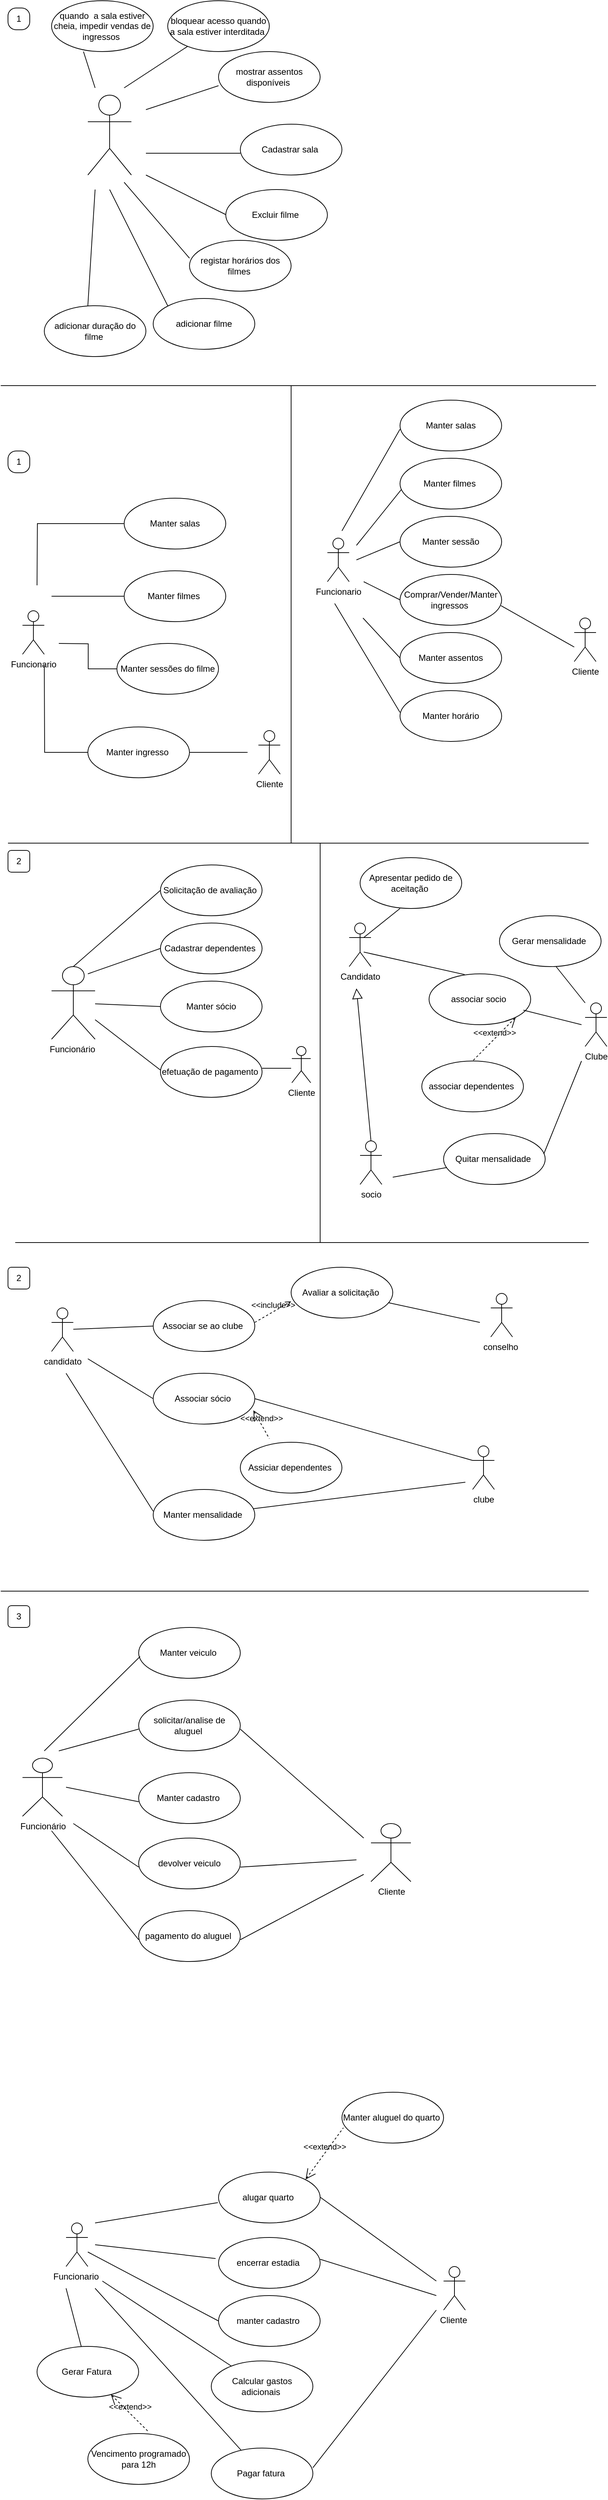 <mxfile version="21.1.8" type="github">
  <diagram name="Página-1" id="PxHQPA1PcW-Lm_VtNbx7">
    <mxGraphModel dx="1434" dy="796" grid="1" gridSize="10" guides="1" tooltips="1" connect="1" arrows="1" fold="1" page="1" pageScale="1" pageWidth="827" pageHeight="1169" math="0" shadow="0">
      <root>
        <mxCell id="0" />
        <mxCell id="1" parent="0" />
        <mxCell id="2Y6S_l1ipbVj27D60dwM-1" value="" style="shape=umlActor;html=1;verticalLabelPosition=bottom;verticalAlign=top;align=center;" parent="1" vertex="1">
          <mxGeometry x="120" y="140" width="60" height="110" as="geometry" />
        </mxCell>
        <mxCell id="2Y6S_l1ipbVj27D60dwM-2" value="Cadastrar sala&amp;nbsp;" style="ellipse;whiteSpace=wrap;html=1;" parent="1" vertex="1">
          <mxGeometry x="330" y="180" width="140" height="70" as="geometry" />
        </mxCell>
        <mxCell id="2Y6S_l1ipbVj27D60dwM-3" value="mostrar assentos disponíveis&amp;nbsp;" style="ellipse;whiteSpace=wrap;html=1;" parent="1" vertex="1">
          <mxGeometry x="300" y="80" width="140" height="70" as="geometry" />
        </mxCell>
        <mxCell id="2Y6S_l1ipbVj27D60dwM-4" value="bloquear acesso quando a sala estiver interditada&amp;nbsp;" style="ellipse;whiteSpace=wrap;html=1;" parent="1" vertex="1">
          <mxGeometry x="230" y="10" width="140" height="70" as="geometry" />
        </mxCell>
        <mxCell id="2Y6S_l1ipbVj27D60dwM-5" value="adicionar filme" style="ellipse;whiteSpace=wrap;html=1;" parent="1" vertex="1">
          <mxGeometry x="210" y="420" width="140" height="70" as="geometry" />
        </mxCell>
        <mxCell id="2Y6S_l1ipbVj27D60dwM-6" value="Excluir filme&amp;nbsp;" style="ellipse;whiteSpace=wrap;html=1;" parent="1" vertex="1">
          <mxGeometry x="310" y="270" width="140" height="70" as="geometry" />
        </mxCell>
        <mxCell id="2Y6S_l1ipbVj27D60dwM-7" value="quando&amp;nbsp; a sala estiver cheia, impedir vendas de ingressos&amp;nbsp;" style="ellipse;whiteSpace=wrap;html=1;" parent="1" vertex="1">
          <mxGeometry x="70" y="10" width="140" height="70" as="geometry" />
        </mxCell>
        <mxCell id="2Y6S_l1ipbVj27D60dwM-8" value="registar horários dos filmes&amp;nbsp;" style="ellipse;whiteSpace=wrap;html=1;" parent="1" vertex="1">
          <mxGeometry x="260" y="340" width="140" height="70" as="geometry" />
        </mxCell>
        <mxCell id="2Y6S_l1ipbVj27D60dwM-9" value="adicionar duração do filme&amp;nbsp;" style="ellipse;whiteSpace=wrap;html=1;" parent="1" vertex="1">
          <mxGeometry x="60" y="430" width="140" height="70" as="geometry" />
        </mxCell>
        <mxCell id="2Y6S_l1ipbVj27D60dwM-11" value="Funcionario&lt;br&gt;" style="shape=umlActor;html=1;verticalLabelPosition=bottom;verticalAlign=top;align=center;" parent="1" vertex="1">
          <mxGeometry x="30" y="850" width="30" height="60" as="geometry" />
        </mxCell>
        <mxCell id="2Y6S_l1ipbVj27D60dwM-12" value="Cliente" style="shape=umlActor;html=1;verticalLabelPosition=bottom;verticalAlign=top;align=center;" parent="1" vertex="1">
          <mxGeometry x="355" y="1015" width="30" height="60" as="geometry" />
        </mxCell>
        <mxCell id="2Y6S_l1ipbVj27D60dwM-20" style="edgeStyle=orthogonalEdgeStyle;rounded=0;orthogonalLoop=1;jettySize=auto;html=1;endArrow=none;endFill=0;" parent="1" source="2Y6S_l1ipbVj27D60dwM-13" edge="1">
          <mxGeometry relative="1" as="geometry">
            <mxPoint x="50" y="815" as="targetPoint" />
          </mxGeometry>
        </mxCell>
        <mxCell id="2Y6S_l1ipbVj27D60dwM-13" value="Manter salas" style="ellipse;whiteSpace=wrap;html=1;" parent="1" vertex="1">
          <mxGeometry x="170" y="695" width="140" height="70" as="geometry" />
        </mxCell>
        <mxCell id="2Y6S_l1ipbVj27D60dwM-21" style="edgeStyle=orthogonalEdgeStyle;rounded=0;orthogonalLoop=1;jettySize=auto;html=1;endArrow=none;endFill=0;" parent="1" source="2Y6S_l1ipbVj27D60dwM-14" edge="1">
          <mxGeometry relative="1" as="geometry">
            <mxPoint x="70" y="830" as="targetPoint" />
          </mxGeometry>
        </mxCell>
        <mxCell id="2Y6S_l1ipbVj27D60dwM-14" value="Manter filmes&amp;nbsp;" style="ellipse;whiteSpace=wrap;html=1;" parent="1" vertex="1">
          <mxGeometry x="170" y="795" width="140" height="70" as="geometry" />
        </mxCell>
        <mxCell id="2Y6S_l1ipbVj27D60dwM-22" style="edgeStyle=orthogonalEdgeStyle;rounded=0;orthogonalLoop=1;jettySize=auto;html=1;endArrow=none;endFill=0;" parent="1" source="2Y6S_l1ipbVj27D60dwM-15" edge="1">
          <mxGeometry relative="1" as="geometry">
            <mxPoint x="80" y="895" as="targetPoint" />
          </mxGeometry>
        </mxCell>
        <mxCell id="2Y6S_l1ipbVj27D60dwM-15" value="Manter sessões do filme" style="ellipse;whiteSpace=wrap;html=1;" parent="1" vertex="1">
          <mxGeometry x="160" y="895" width="140" height="70" as="geometry" />
        </mxCell>
        <mxCell id="2Y6S_l1ipbVj27D60dwM-19" style="edgeStyle=orthogonalEdgeStyle;rounded=0;orthogonalLoop=1;jettySize=auto;html=1;endArrow=none;endFill=0;" parent="1" source="2Y6S_l1ipbVj27D60dwM-16" edge="1">
          <mxGeometry relative="1" as="geometry">
            <mxPoint x="340" y="1045" as="targetPoint" />
          </mxGeometry>
        </mxCell>
        <mxCell id="2Y6S_l1ipbVj27D60dwM-23" style="edgeStyle=orthogonalEdgeStyle;rounded=0;orthogonalLoop=1;jettySize=auto;html=1;endArrow=none;endFill=0;" parent="1" source="2Y6S_l1ipbVj27D60dwM-16" edge="1">
          <mxGeometry relative="1" as="geometry">
            <mxPoint x="60" y="925" as="targetPoint" />
          </mxGeometry>
        </mxCell>
        <mxCell id="2Y6S_l1ipbVj27D60dwM-16" value="Manter ingresso&amp;nbsp;" style="ellipse;whiteSpace=wrap;html=1;" parent="1" vertex="1">
          <mxGeometry x="120" y="1010" width="140" height="70" as="geometry" />
        </mxCell>
        <mxCell id="2Y6S_l1ipbVj27D60dwM-25" value="Manter sessão" style="ellipse;whiteSpace=wrap;html=1;" parent="1" vertex="1">
          <mxGeometry x="550" y="720" width="140" height="70" as="geometry" />
        </mxCell>
        <mxCell id="2Y6S_l1ipbVj27D60dwM-26" value="Manter salas" style="ellipse;whiteSpace=wrap;html=1;" parent="1" vertex="1">
          <mxGeometry x="550" y="560" width="140" height="70" as="geometry" />
        </mxCell>
        <mxCell id="2Y6S_l1ipbVj27D60dwM-27" value="Manter filmes&amp;nbsp;" style="ellipse;whiteSpace=wrap;html=1;" parent="1" vertex="1">
          <mxGeometry x="550" y="640" width="140" height="70" as="geometry" />
        </mxCell>
        <mxCell id="2Y6S_l1ipbVj27D60dwM-28" value="Manter horário" style="ellipse;whiteSpace=wrap;html=1;" parent="1" vertex="1">
          <mxGeometry x="550" y="960" width="140" height="70" as="geometry" />
        </mxCell>
        <mxCell id="2Y6S_l1ipbVj27D60dwM-29" value="Manter assentos" style="ellipse;whiteSpace=wrap;html=1;" parent="1" vertex="1">
          <mxGeometry x="550" y="880" width="140" height="70" as="geometry" />
        </mxCell>
        <mxCell id="2Y6S_l1ipbVj27D60dwM-30" value="Comprar/Vender/Manter ingressos&amp;nbsp;" style="ellipse;whiteSpace=wrap;html=1;" parent="1" vertex="1">
          <mxGeometry x="550" y="800" width="140" height="70" as="geometry" />
        </mxCell>
        <mxCell id="2Y6S_l1ipbVj27D60dwM-31" value="Funcionario&lt;br&gt;" style="shape=umlActor;html=1;verticalLabelPosition=bottom;verticalAlign=top;align=center;" parent="1" vertex="1">
          <mxGeometry x="450" y="750" width="30" height="60" as="geometry" />
        </mxCell>
        <mxCell id="2Y6S_l1ipbVj27D60dwM-32" value="Cliente" style="shape=umlActor;html=1;verticalLabelPosition=bottom;verticalAlign=top;align=center;" parent="1" vertex="1">
          <mxGeometry x="790" y="860" width="30" height="60" as="geometry" />
        </mxCell>
        <mxCell id="2Y6S_l1ipbVj27D60dwM-33" value="" style="edgeStyle=none;html=1;endArrow=none;verticalAlign=bottom;rounded=0;" parent="1" edge="1">
          <mxGeometry width="160" relative="1" as="geometry">
            <mxPoint x="470" y="740" as="sourcePoint" />
            <mxPoint x="550" y="600" as="targetPoint" />
          </mxGeometry>
        </mxCell>
        <mxCell id="2Y6S_l1ipbVj27D60dwM-34" value="" style="edgeStyle=none;html=1;endArrow=none;verticalAlign=bottom;rounded=0;entryX=0;entryY=0.5;entryDx=0;entryDy=0;" parent="1" target="2Y6S_l1ipbVj27D60dwM-25" edge="1">
          <mxGeometry width="160" relative="1" as="geometry">
            <mxPoint x="490" y="780" as="sourcePoint" />
            <mxPoint x="534" y="780" as="targetPoint" />
          </mxGeometry>
        </mxCell>
        <mxCell id="2Y6S_l1ipbVj27D60dwM-35" value="" style="edgeStyle=none;html=1;endArrow=none;verticalAlign=bottom;rounded=0;entryX=0;entryY=0.5;entryDx=0;entryDy=0;" parent="1" target="2Y6S_l1ipbVj27D60dwM-29" edge="1">
          <mxGeometry width="160" relative="1" as="geometry">
            <mxPoint x="499" y="860" as="sourcePoint" />
            <mxPoint x="560" y="910" as="targetPoint" />
            <Array as="points" />
          </mxGeometry>
        </mxCell>
        <mxCell id="2Y6S_l1ipbVj27D60dwM-36" value="" style="edgeStyle=none;html=1;endArrow=none;verticalAlign=bottom;rounded=0;entryX=0.014;entryY=0.614;entryDx=0;entryDy=0;entryPerimeter=0;" parent="1" target="2Y6S_l1ipbVj27D60dwM-27" edge="1">
          <mxGeometry width="160" relative="1" as="geometry">
            <mxPoint x="490" y="760" as="sourcePoint" />
            <mxPoint x="580" y="630" as="targetPoint" />
          </mxGeometry>
        </mxCell>
        <mxCell id="2Y6S_l1ipbVj27D60dwM-37" value="" style="edgeStyle=none;html=1;endArrow=none;verticalAlign=bottom;rounded=0;entryX=0;entryY=0.5;entryDx=0;entryDy=0;" parent="1" target="2Y6S_l1ipbVj27D60dwM-30" edge="1">
          <mxGeometry width="160" relative="1" as="geometry">
            <mxPoint x="500" y="810" as="sourcePoint" />
            <mxPoint x="590" y="640" as="targetPoint" />
            <Array as="points" />
          </mxGeometry>
        </mxCell>
        <mxCell id="2Y6S_l1ipbVj27D60dwM-38" value="" style="edgeStyle=none;html=1;endArrow=none;verticalAlign=bottom;rounded=0;" parent="1" edge="1">
          <mxGeometry width="160" relative="1" as="geometry">
            <mxPoint x="460" y="840" as="sourcePoint" />
            <mxPoint x="550" y="990" as="targetPoint" />
          </mxGeometry>
        </mxCell>
        <mxCell id="2Y6S_l1ipbVj27D60dwM-39" value="" style="edgeStyle=none;html=1;endArrow=none;verticalAlign=bottom;rounded=0;exitX=0.993;exitY=0.614;exitDx=0;exitDy=0;exitPerimeter=0;" parent="1" source="2Y6S_l1ipbVj27D60dwM-30" edge="1">
          <mxGeometry width="160" relative="1" as="geometry">
            <mxPoint x="710" y="1040" as="sourcePoint" />
            <mxPoint x="790" y="900" as="targetPoint" />
          </mxGeometry>
        </mxCell>
        <mxCell id="2Y6S_l1ipbVj27D60dwM-41" value="" style="edgeStyle=none;html=1;endArrow=none;verticalAlign=bottom;rounded=0;exitX=0.314;exitY=1;exitDx=0;exitDy=0;exitPerimeter=0;" parent="1" source="2Y6S_l1ipbVj27D60dwM-7" edge="1">
          <mxGeometry width="160" relative="1" as="geometry">
            <mxPoint x="-40" y="140" as="sourcePoint" />
            <mxPoint x="130" y="130" as="targetPoint" />
          </mxGeometry>
        </mxCell>
        <mxCell id="2Y6S_l1ipbVj27D60dwM-43" value="" style="edgeStyle=none;html=1;endArrow=none;verticalAlign=bottom;rounded=0;" parent="1" target="2Y6S_l1ipbVj27D60dwM-4" edge="1">
          <mxGeometry width="160" relative="1" as="geometry">
            <mxPoint x="170" y="130" as="sourcePoint" />
            <mxPoint x="310" y="80" as="targetPoint" />
          </mxGeometry>
        </mxCell>
        <mxCell id="2Y6S_l1ipbVj27D60dwM-44" value="" style="edgeStyle=none;html=1;endArrow=none;verticalAlign=bottom;rounded=0;entryX=0;entryY=0.671;entryDx=0;entryDy=0;entryPerimeter=0;" parent="1" target="2Y6S_l1ipbVj27D60dwM-3" edge="1">
          <mxGeometry width="160" relative="1" as="geometry">
            <mxPoint x="200" y="160" as="sourcePoint" />
            <mxPoint x="300" y="120" as="targetPoint" />
          </mxGeometry>
        </mxCell>
        <mxCell id="2Y6S_l1ipbVj27D60dwM-45" value="" style="edgeStyle=none;html=1;endArrow=none;verticalAlign=bottom;rounded=0;entryX=0;entryY=0.671;entryDx=0;entryDy=0;entryPerimeter=0;" parent="1" edge="1">
          <mxGeometry width="160" relative="1" as="geometry">
            <mxPoint x="200" y="220" as="sourcePoint" />
            <mxPoint x="330" y="220" as="targetPoint" />
          </mxGeometry>
        </mxCell>
        <mxCell id="2Y6S_l1ipbVj27D60dwM-46" value="" style="edgeStyle=none;html=1;endArrow=none;verticalAlign=bottom;rounded=0;entryX=0;entryY=0.671;entryDx=0;entryDy=0;entryPerimeter=0;" parent="1" edge="1">
          <mxGeometry width="160" relative="1" as="geometry">
            <mxPoint x="200" y="250" as="sourcePoint" />
            <mxPoint x="310" y="304.5" as="targetPoint" />
          </mxGeometry>
        </mxCell>
        <mxCell id="2Y6S_l1ipbVj27D60dwM-47" value="" style="edgeStyle=none;html=1;endArrow=none;verticalAlign=bottom;rounded=0;entryX=0;entryY=0.671;entryDx=0;entryDy=0;entryPerimeter=0;" parent="1" edge="1">
          <mxGeometry width="160" relative="1" as="geometry">
            <mxPoint x="170" y="260" as="sourcePoint" />
            <mxPoint x="260" y="364.5" as="targetPoint" />
          </mxGeometry>
        </mxCell>
        <mxCell id="2Y6S_l1ipbVj27D60dwM-48" value="" style="edgeStyle=none;html=1;endArrow=none;verticalAlign=bottom;rounded=0;entryX=0;entryY=0.671;entryDx=0;entryDy=0;entryPerimeter=0;" parent="1" edge="1">
          <mxGeometry width="160" relative="1" as="geometry">
            <mxPoint x="150" y="270" as="sourcePoint" />
            <mxPoint x="230" y="430" as="targetPoint" />
          </mxGeometry>
        </mxCell>
        <mxCell id="2Y6S_l1ipbVj27D60dwM-49" value="" style="edgeStyle=none;html=1;endArrow=none;verticalAlign=bottom;rounded=0;entryX=0;entryY=0.671;entryDx=0;entryDy=0;entryPerimeter=0;" parent="1" edge="1">
          <mxGeometry width="160" relative="1" as="geometry">
            <mxPoint x="130" y="270" as="sourcePoint" />
            <mxPoint x="120" y="430" as="targetPoint" />
          </mxGeometry>
        </mxCell>
        <mxCell id="ppIVRf_82uOVk4r5gdEc-1" value="Funcionário&amp;nbsp;" style="shape=umlActor;html=1;verticalLabelPosition=bottom;verticalAlign=top;align=center;" parent="1" vertex="1">
          <mxGeometry x="70" y="1340" width="60" height="100" as="geometry" />
        </mxCell>
        <mxCell id="ppIVRf_82uOVk4r5gdEc-2" value="Solicitação de avaliação&amp;nbsp;" style="ellipse;whiteSpace=wrap;html=1;" parent="1" vertex="1">
          <mxGeometry x="220" y="1200" width="140" height="70" as="geometry" />
        </mxCell>
        <mxCell id="ppIVRf_82uOVk4r5gdEc-3" value="Cadastrar dependentes&amp;nbsp;" style="ellipse;whiteSpace=wrap;html=1;" parent="1" vertex="1">
          <mxGeometry x="220" y="1280" width="140" height="70" as="geometry" />
        </mxCell>
        <mxCell id="ppIVRf_82uOVk4r5gdEc-4" value="efetuação de pagamento&amp;nbsp;" style="ellipse;whiteSpace=wrap;html=1;" parent="1" vertex="1">
          <mxGeometry x="220" y="1450" width="140" height="70" as="geometry" />
        </mxCell>
        <mxCell id="ppIVRf_82uOVk4r5gdEc-5" value="Manter sócio" style="ellipse;whiteSpace=wrap;html=1;" parent="1" vertex="1">
          <mxGeometry x="220" y="1360" width="140" height="70" as="geometry" />
        </mxCell>
        <mxCell id="ppIVRf_82uOVk4r5gdEc-6" value="" style="edgeStyle=none;html=1;endArrow=none;verticalAlign=bottom;rounded=0;entryX=0.5;entryY=0;entryDx=0;entryDy=0;exitX=0;exitY=0.5;exitDx=0;exitDy=0;entryPerimeter=0;" parent="1" source="ppIVRf_82uOVk4r5gdEc-2" target="ppIVRf_82uOVk4r5gdEc-1" edge="1">
          <mxGeometry width="160" relative="1" as="geometry">
            <mxPoint x="140" y="1280" as="sourcePoint" />
            <mxPoint x="191" y="1335" as="targetPoint" />
            <Array as="points" />
          </mxGeometry>
        </mxCell>
        <mxCell id="ppIVRf_82uOVk4r5gdEc-7" value="" style="edgeStyle=none;html=1;endArrow=none;verticalAlign=bottom;rounded=0;exitX=0;exitY=0.5;exitDx=0;exitDy=0;" parent="1" source="ppIVRf_82uOVk4r5gdEc-3" edge="1">
          <mxGeometry width="160" relative="1" as="geometry">
            <mxPoint x="230" y="1245" as="sourcePoint" />
            <mxPoint x="120" y="1350" as="targetPoint" />
            <Array as="points" />
          </mxGeometry>
        </mxCell>
        <mxCell id="ppIVRf_82uOVk4r5gdEc-8" value="" style="edgeStyle=none;html=1;endArrow=none;verticalAlign=bottom;rounded=0;exitX=0;exitY=0.5;exitDx=0;exitDy=0;" parent="1" target="ppIVRf_82uOVk4r5gdEc-1" edge="1">
          <mxGeometry width="160" relative="1" as="geometry">
            <mxPoint x="220" y="1395" as="sourcePoint" />
            <mxPoint x="110" y="1430" as="targetPoint" />
            <Array as="points" />
          </mxGeometry>
        </mxCell>
        <mxCell id="ppIVRf_82uOVk4r5gdEc-9" value="" style="edgeStyle=none;html=1;endArrow=none;verticalAlign=bottom;rounded=0;exitX=0;exitY=0.5;exitDx=0;exitDy=0;" parent="1" target="ppIVRf_82uOVk4r5gdEc-1" edge="1">
          <mxGeometry width="160" relative="1" as="geometry">
            <mxPoint x="220" y="1482.5" as="sourcePoint" />
            <mxPoint x="110" y="1487.5" as="targetPoint" />
            <Array as="points" />
          </mxGeometry>
        </mxCell>
        <mxCell id="ppIVRf_82uOVk4r5gdEc-10" value="Cliente" style="shape=umlActor;html=1;verticalLabelPosition=bottom;verticalAlign=top;align=center;" parent="1" vertex="1">
          <mxGeometry x="401" y="1450" width="26" height="50" as="geometry" />
        </mxCell>
        <mxCell id="ppIVRf_82uOVk4r5gdEc-13" value="" style="edgeStyle=none;html=1;endArrow=none;verticalAlign=bottom;rounded=0;" parent="1" edge="1">
          <mxGeometry width="160" relative="1" as="geometry">
            <mxPoint x="400" y="1480" as="sourcePoint" />
            <mxPoint x="360" y="1480" as="targetPoint" />
            <Array as="points" />
          </mxGeometry>
        </mxCell>
        <mxCell id="ppIVRf_82uOVk4r5gdEc-16" value="2" style="rounded=1;whiteSpace=wrap;html=1;" parent="1" vertex="1">
          <mxGeometry x="10" y="1180" width="30" height="30" as="geometry" />
        </mxCell>
        <mxCell id="ppIVRf_82uOVk4r5gdEc-17" value="1" style="rounded=1;whiteSpace=wrap;html=1;arcSize=37;" parent="1" vertex="1">
          <mxGeometry x="10" y="630" width="30" height="30" as="geometry" />
        </mxCell>
        <mxCell id="ppIVRf_82uOVk4r5gdEc-33" value="Apresentar pedido de aceitação&amp;nbsp;" style="ellipse;whiteSpace=wrap;html=1;" parent="1" vertex="1">
          <mxGeometry x="495" y="1190" width="140" height="70" as="geometry" />
        </mxCell>
        <mxCell id="ppIVRf_82uOVk4r5gdEc-34" value="Quitar mensalidade&amp;nbsp;" style="ellipse;whiteSpace=wrap;html=1;" parent="1" vertex="1">
          <mxGeometry x="610" y="1570" width="140" height="70" as="geometry" />
        </mxCell>
        <mxCell id="ppIVRf_82uOVk4r5gdEc-35" value="associar socio&amp;nbsp;" style="ellipse;whiteSpace=wrap;html=1;" parent="1" vertex="1">
          <mxGeometry x="590" y="1350" width="140" height="70" as="geometry" />
        </mxCell>
        <mxCell id="ppIVRf_82uOVk4r5gdEc-36" value="Gerar mensalidade&amp;nbsp;" style="ellipse;whiteSpace=wrap;html=1;" parent="1" vertex="1">
          <mxGeometry x="687" y="1270" width="140" height="70" as="geometry" />
        </mxCell>
        <mxCell id="ppIVRf_82uOVk4r5gdEc-37" value="associar dependentes&amp;nbsp;" style="ellipse;whiteSpace=wrap;html=1;" parent="1" vertex="1">
          <mxGeometry x="580" y="1470" width="140" height="70" as="geometry" />
        </mxCell>
        <mxCell id="ppIVRf_82uOVk4r5gdEc-38" value="&amp;lt;&amp;lt;extend&amp;gt;&amp;gt;" style="edgeStyle=none;html=1;startArrow=open;endArrow=none;startSize=12;verticalAlign=bottom;dashed=1;labelBackgroundColor=none;rounded=0;entryX=0.5;entryY=0;entryDx=0;entryDy=0;exitX=1;exitY=1;exitDx=0;exitDy=0;" parent="1" source="ppIVRf_82uOVk4r5gdEc-35" target="ppIVRf_82uOVk4r5gdEc-37" edge="1">
          <mxGeometry width="160" relative="1" as="geometry">
            <mxPoint x="660" y="1420" as="sourcePoint" />
            <mxPoint x="820" y="1420" as="targetPoint" />
          </mxGeometry>
        </mxCell>
        <mxCell id="ppIVRf_82uOVk4r5gdEc-39" value="Clube" style="shape=umlActor;html=1;verticalLabelPosition=bottom;verticalAlign=top;align=center;" parent="1" vertex="1">
          <mxGeometry x="805" y="1390" width="30" height="60" as="geometry" />
        </mxCell>
        <mxCell id="ppIVRf_82uOVk4r5gdEc-42" value="" style="edgeStyle=none;html=1;endArrow=none;verticalAlign=bottom;rounded=0;" parent="1" edge="1">
          <mxGeometry width="160" relative="1" as="geometry">
            <mxPoint x="765" y="1340" as="sourcePoint" />
            <mxPoint x="805" y="1390" as="targetPoint" />
          </mxGeometry>
        </mxCell>
        <mxCell id="ppIVRf_82uOVk4r5gdEc-43" value="" style="edgeStyle=none;html=1;endArrow=none;verticalAlign=bottom;rounded=0;" parent="1" edge="1">
          <mxGeometry width="160" relative="1" as="geometry">
            <mxPoint x="800" y="1420" as="sourcePoint" />
            <mxPoint x="720" y="1400" as="targetPoint" />
          </mxGeometry>
        </mxCell>
        <mxCell id="ppIVRf_82uOVk4r5gdEc-44" value="" style="edgeStyle=none;html=1;endArrow=none;verticalAlign=bottom;rounded=0;exitX=0.986;exitY=0.4;exitDx=0;exitDy=0;exitPerimeter=0;" parent="1" source="ppIVRf_82uOVk4r5gdEc-34" edge="1">
          <mxGeometry width="160" relative="1" as="geometry">
            <mxPoint x="710" y="1570" as="sourcePoint" />
            <mxPoint x="800" y="1470" as="targetPoint" />
            <Array as="points" />
          </mxGeometry>
        </mxCell>
        <mxCell id="ppIVRf_82uOVk4r5gdEc-45" value="Candidato" style="shape=umlActor;html=1;verticalLabelPosition=bottom;verticalAlign=top;align=center;" parent="1" vertex="1">
          <mxGeometry x="480" y="1280" width="30" height="60" as="geometry" />
        </mxCell>
        <mxCell id="ppIVRf_82uOVk4r5gdEc-46" value="" style="edgeStyle=none;html=1;endArrow=none;verticalAlign=bottom;rounded=0;" parent="1" edge="1">
          <mxGeometry width="160" relative="1" as="geometry">
            <mxPoint x="550" y="1260" as="sourcePoint" />
            <mxPoint x="500" y="1300" as="targetPoint" />
          </mxGeometry>
        </mxCell>
        <mxCell id="ppIVRf_82uOVk4r5gdEc-47" value="" style="edgeStyle=none;html=1;endArrow=none;verticalAlign=bottom;rounded=0;entryX=0.35;entryY=0.014;entryDx=0;entryDy=0;entryPerimeter=0;" parent="1" target="ppIVRf_82uOVk4r5gdEc-35" edge="1">
          <mxGeometry width="160" relative="1" as="geometry">
            <mxPoint x="500" y="1320" as="sourcePoint" />
            <mxPoint x="660" y="1320" as="targetPoint" />
          </mxGeometry>
        </mxCell>
        <mxCell id="ppIVRf_82uOVk4r5gdEc-48" value="socio" style="shape=umlActor;html=1;verticalLabelPosition=bottom;verticalAlign=top;align=center;" parent="1" vertex="1">
          <mxGeometry x="495" y="1580" width="30" height="60" as="geometry" />
        </mxCell>
        <mxCell id="ppIVRf_82uOVk4r5gdEc-49" value="" style="edgeStyle=none;html=1;endArrow=block;endFill=0;endSize=12;verticalAlign=bottom;rounded=0;" parent="1" edge="1">
          <mxGeometry width="160" relative="1" as="geometry">
            <mxPoint x="510" y="1580" as="sourcePoint" />
            <mxPoint x="490" y="1370" as="targetPoint" />
          </mxGeometry>
        </mxCell>
        <mxCell id="ppIVRf_82uOVk4r5gdEc-50" value="" style="edgeStyle=none;html=1;endArrow=none;verticalAlign=bottom;rounded=0;" parent="1" target="ppIVRf_82uOVk4r5gdEc-34" edge="1">
          <mxGeometry width="160" relative="1" as="geometry">
            <mxPoint x="540" y="1630" as="sourcePoint" />
            <mxPoint x="700" y="1630" as="targetPoint" />
          </mxGeometry>
        </mxCell>
        <mxCell id="ppIVRf_82uOVk4r5gdEc-78" value="candidato" style="shape=umlActor;html=1;verticalLabelPosition=bottom;verticalAlign=top;align=center;" parent="1" vertex="1">
          <mxGeometry x="70" y="1810" width="30" height="60" as="geometry" />
        </mxCell>
        <mxCell id="ppIVRf_82uOVk4r5gdEc-79" value="Associar se ao clube&amp;nbsp;" style="ellipse;whiteSpace=wrap;html=1;" parent="1" vertex="1">
          <mxGeometry x="210" y="1800" width="140" height="70" as="geometry" />
        </mxCell>
        <mxCell id="ppIVRf_82uOVk4r5gdEc-80" value="Associar sócio&amp;nbsp;" style="ellipse;whiteSpace=wrap;html=1;" parent="1" vertex="1">
          <mxGeometry x="210" y="1900" width="140" height="70" as="geometry" />
        </mxCell>
        <mxCell id="ppIVRf_82uOVk4r5gdEc-81" value="Assiciar dependentes&amp;nbsp;" style="ellipse;whiteSpace=wrap;html=1;" parent="1" vertex="1">
          <mxGeometry x="330" y="1995" width="140" height="70" as="geometry" />
        </mxCell>
        <mxCell id="ppIVRf_82uOVk4r5gdEc-82" value="Manter mensalidade&amp;nbsp;" style="ellipse;whiteSpace=wrap;html=1;" parent="1" vertex="1">
          <mxGeometry x="210" y="2060" width="140" height="70" as="geometry" />
        </mxCell>
        <mxCell id="ppIVRf_82uOVk4r5gdEc-83" value="Avaliar a solicitação&amp;nbsp;" style="ellipse;whiteSpace=wrap;html=1;" parent="1" vertex="1">
          <mxGeometry x="400" y="1754" width="140" height="70" as="geometry" />
        </mxCell>
        <mxCell id="ppIVRf_82uOVk4r5gdEc-84" value="conselho&amp;nbsp;" style="shape=umlActor;html=1;verticalLabelPosition=bottom;verticalAlign=top;align=center;" parent="1" vertex="1">
          <mxGeometry x="675" y="1790" width="30" height="60" as="geometry" />
        </mxCell>
        <mxCell id="ppIVRf_82uOVk4r5gdEc-85" value="clube" style="shape=umlActor;html=1;verticalLabelPosition=bottom;verticalAlign=top;align=center;" parent="1" vertex="1">
          <mxGeometry x="650" y="2000" width="30" height="60" as="geometry" />
        </mxCell>
        <mxCell id="ppIVRf_82uOVk4r5gdEc-86" value="" style="edgeStyle=none;html=1;endArrow=none;verticalAlign=bottom;rounded=0;entryX=0;entryY=0.5;entryDx=0;entryDy=0;" parent="1" source="ppIVRf_82uOVk4r5gdEc-78" target="ppIVRf_82uOVk4r5gdEc-79" edge="1">
          <mxGeometry width="160" relative="1" as="geometry">
            <mxPoint x="80" y="1940" as="sourcePoint" />
            <mxPoint x="240" y="1940" as="targetPoint" />
          </mxGeometry>
        </mxCell>
        <mxCell id="ppIVRf_82uOVk4r5gdEc-87" value="" style="edgeStyle=none;html=1;endArrow=none;verticalAlign=bottom;rounded=0;entryX=0;entryY=0.5;entryDx=0;entryDy=0;" parent="1" target="ppIVRf_82uOVk4r5gdEc-80" edge="1">
          <mxGeometry width="160" relative="1" as="geometry">
            <mxPoint x="120" y="1880" as="sourcePoint" />
            <mxPoint x="220" y="1960" as="targetPoint" />
          </mxGeometry>
        </mxCell>
        <mxCell id="ppIVRf_82uOVk4r5gdEc-88" value="" style="edgeStyle=none;html=1;endArrow=none;verticalAlign=bottom;rounded=0;" parent="1" edge="1">
          <mxGeometry width="160" relative="1" as="geometry">
            <mxPoint x="90" y="1900" as="sourcePoint" />
            <mxPoint x="210" y="2090" as="targetPoint" />
          </mxGeometry>
        </mxCell>
        <mxCell id="ppIVRf_82uOVk4r5gdEc-89" value="&amp;lt;&amp;lt;extend&amp;gt;&amp;gt;" style="edgeStyle=none;html=1;startArrow=open;endArrow=none;startSize=12;verticalAlign=bottom;dashed=1;labelBackgroundColor=none;rounded=0;exitX=0.986;exitY=0.729;exitDx=0;exitDy=0;exitPerimeter=0;" parent="1" source="ppIVRf_82uOVk4r5gdEc-80" edge="1">
          <mxGeometry width="160" relative="1" as="geometry">
            <mxPoint x="330" y="2030" as="sourcePoint" />
            <mxPoint x="370" y="1990" as="targetPoint" />
          </mxGeometry>
        </mxCell>
        <mxCell id="ppIVRf_82uOVk4r5gdEc-90" value="&amp;lt;&amp;lt;include&amp;gt;&amp;gt;" style="edgeStyle=none;html=1;endArrow=open;verticalAlign=bottom;dashed=1;labelBackgroundColor=none;rounded=0;entryX=0;entryY=0.671;entryDx=0;entryDy=0;entryPerimeter=0;" parent="1" target="ppIVRf_82uOVk4r5gdEc-83" edge="1">
          <mxGeometry width="160" relative="1" as="geometry">
            <mxPoint x="350" y="1830" as="sourcePoint" />
            <mxPoint x="510" y="1830" as="targetPoint" />
          </mxGeometry>
        </mxCell>
        <mxCell id="ppIVRf_82uOVk4r5gdEc-91" value="" style="edgeStyle=none;html=1;endArrow=none;verticalAlign=bottom;rounded=0;" parent="1" source="ppIVRf_82uOVk4r5gdEc-83" edge="1">
          <mxGeometry width="160" relative="1" as="geometry">
            <mxPoint x="540" y="1789" as="sourcePoint" />
            <mxPoint x="660" y="1830" as="targetPoint" />
          </mxGeometry>
        </mxCell>
        <mxCell id="ppIVRf_82uOVk4r5gdEc-92" value="" style="edgeStyle=none;html=1;endArrow=none;verticalAlign=bottom;rounded=0;entryX=0;entryY=0.333;entryDx=0;entryDy=0;entryPerimeter=0;exitX=1;exitY=0.5;exitDx=0;exitDy=0;" parent="1" source="ppIVRf_82uOVk4r5gdEc-80" target="ppIVRf_82uOVk4r5gdEc-85" edge="1">
          <mxGeometry width="160" relative="1" as="geometry">
            <mxPoint x="360" y="1960" as="sourcePoint" />
            <mxPoint x="520" y="1960" as="targetPoint" />
          </mxGeometry>
        </mxCell>
        <mxCell id="ppIVRf_82uOVk4r5gdEc-93" value="" style="edgeStyle=none;html=1;endArrow=none;verticalAlign=bottom;rounded=0;" parent="1" source="ppIVRf_82uOVk4r5gdEc-82" edge="1">
          <mxGeometry width="160" relative="1" as="geometry">
            <mxPoint x="350" y="2095" as="sourcePoint" />
            <mxPoint x="640" y="2050" as="targetPoint" />
          </mxGeometry>
        </mxCell>
        <mxCell id="ppIVRf_82uOVk4r5gdEc-94" value="" style="edgeStyle=none;html=1;endArrow=none;verticalAlign=bottom;rounded=0;" parent="1" edge="1">
          <mxGeometry width="160" relative="1" as="geometry">
            <mxPoint x="440" y="1720" as="sourcePoint" />
            <mxPoint x="440" y="1170" as="targetPoint" />
          </mxGeometry>
        </mxCell>
        <mxCell id="ppIVRf_82uOVk4r5gdEc-97" value="" style="edgeStyle=none;html=1;endArrow=none;verticalAlign=bottom;rounded=0;" parent="1" edge="1">
          <mxGeometry width="160" relative="1" as="geometry">
            <mxPoint x="20" y="1720" as="sourcePoint" />
            <mxPoint x="810" y="1720" as="targetPoint" />
          </mxGeometry>
        </mxCell>
        <mxCell id="ppIVRf_82uOVk4r5gdEc-98" value="" style="edgeStyle=none;html=1;endArrow=none;verticalAlign=bottom;rounded=0;" parent="1" edge="1">
          <mxGeometry width="160" relative="1" as="geometry">
            <mxPoint x="10" y="1170" as="sourcePoint" />
            <mxPoint x="810" y="1170" as="targetPoint" />
          </mxGeometry>
        </mxCell>
        <mxCell id="ppIVRf_82uOVk4r5gdEc-125" value="Funcionário" style="shape=umlActor;html=1;verticalLabelPosition=bottom;verticalAlign=top;align=center;" parent="1" vertex="1">
          <mxGeometry x="30" y="2430" width="55" height="80" as="geometry" />
        </mxCell>
        <mxCell id="ppIVRf_82uOVk4r5gdEc-126" value="Manter veiculo&amp;nbsp;" style="ellipse;whiteSpace=wrap;html=1;" parent="1" vertex="1">
          <mxGeometry x="190" y="2250" width="140" height="70" as="geometry" />
        </mxCell>
        <mxCell id="ppIVRf_82uOVk4r5gdEc-127" value="solicitar/analise de aluguel&amp;nbsp;" style="ellipse;whiteSpace=wrap;html=1;" parent="1" vertex="1">
          <mxGeometry x="190" y="2350" width="140" height="70" as="geometry" />
        </mxCell>
        <mxCell id="ppIVRf_82uOVk4r5gdEc-128" value="Manter cadastro&amp;nbsp;" style="ellipse;whiteSpace=wrap;html=1;" parent="1" vertex="1">
          <mxGeometry x="190" y="2450" width="140" height="70" as="geometry" />
        </mxCell>
        <mxCell id="ppIVRf_82uOVk4r5gdEc-129" value="devolver veiculo" style="ellipse;whiteSpace=wrap;html=1;" parent="1" vertex="1">
          <mxGeometry x="190" y="2540" width="140" height="70" as="geometry" />
        </mxCell>
        <mxCell id="ppIVRf_82uOVk4r5gdEc-130" value="pagamento do aluguel&amp;nbsp;" style="ellipse;whiteSpace=wrap;html=1;" parent="1" vertex="1">
          <mxGeometry x="190" y="2640" width="140" height="70" as="geometry" />
        </mxCell>
        <mxCell id="ppIVRf_82uOVk4r5gdEc-131" value="Cliente" style="shape=umlActor;html=1;verticalLabelPosition=bottom;verticalAlign=top;align=center;" parent="1" vertex="1">
          <mxGeometry x="510" y="2520" width="55" height="80" as="geometry" />
        </mxCell>
        <mxCell id="ppIVRf_82uOVk4r5gdEc-132" value="" style="edgeStyle=none;html=1;endArrow=none;verticalAlign=bottom;rounded=0;" parent="1" edge="1">
          <mxGeometry width="160" relative="1" as="geometry">
            <mxPoint x="80" y="2420" as="sourcePoint" />
            <mxPoint x="190" y="2390" as="targetPoint" />
          </mxGeometry>
        </mxCell>
        <mxCell id="ppIVRf_82uOVk4r5gdEc-133" value="" style="edgeStyle=none;html=1;endArrow=none;verticalAlign=bottom;rounded=0;" parent="1" edge="1">
          <mxGeometry width="160" relative="1" as="geometry">
            <mxPoint x="60" y="2420" as="sourcePoint" />
            <mxPoint x="192" y="2290" as="targetPoint" />
          </mxGeometry>
        </mxCell>
        <mxCell id="ppIVRf_82uOVk4r5gdEc-134" value="" style="edgeStyle=none;html=1;endArrow=none;verticalAlign=bottom;rounded=0;" parent="1" edge="1">
          <mxGeometry width="160" relative="1" as="geometry">
            <mxPoint x="70" y="2530" as="sourcePoint" />
            <mxPoint x="190" y="2680" as="targetPoint" />
          </mxGeometry>
        </mxCell>
        <mxCell id="ppIVRf_82uOVk4r5gdEc-135" value="" style="edgeStyle=none;html=1;endArrow=none;verticalAlign=bottom;rounded=0;" parent="1" edge="1">
          <mxGeometry width="160" relative="1" as="geometry">
            <mxPoint x="90" y="2470" as="sourcePoint" />
            <mxPoint x="190" y="2490" as="targetPoint" />
          </mxGeometry>
        </mxCell>
        <mxCell id="ppIVRf_82uOVk4r5gdEc-136" value="" style="edgeStyle=none;html=1;endArrow=none;verticalAlign=bottom;rounded=0;" parent="1" edge="1">
          <mxGeometry width="160" relative="1" as="geometry">
            <mxPoint x="100" y="2520" as="sourcePoint" />
            <mxPoint x="190" y="2580" as="targetPoint" />
          </mxGeometry>
        </mxCell>
        <mxCell id="ppIVRf_82uOVk4r5gdEc-137" value="" style="edgeStyle=none;html=1;endArrow=none;verticalAlign=bottom;rounded=0;exitX=0.5;exitY=0;exitDx=0;exitDy=0;exitPerimeter=0;" parent="1" edge="1">
          <mxGeometry width="160" relative="1" as="geometry">
            <mxPoint x="330" y="2680" as="sourcePoint" />
            <mxPoint x="500" y="2590" as="targetPoint" />
          </mxGeometry>
        </mxCell>
        <mxCell id="ppIVRf_82uOVk4r5gdEc-138" value="" style="edgeStyle=none;html=1;endArrow=none;verticalAlign=bottom;rounded=0;" parent="1" edge="1">
          <mxGeometry width="160" relative="1" as="geometry">
            <mxPoint y="2200" as="sourcePoint" />
            <mxPoint x="810" y="2200" as="targetPoint" />
          </mxGeometry>
        </mxCell>
        <mxCell id="ppIVRf_82uOVk4r5gdEc-141" value="" style="edgeStyle=none;html=1;endArrow=none;verticalAlign=bottom;rounded=0;" parent="1" edge="1">
          <mxGeometry width="160" relative="1" as="geometry">
            <mxPoint x="400" y="540" as="sourcePoint" />
            <mxPoint x="400" y="1170" as="targetPoint" />
          </mxGeometry>
        </mxCell>
        <mxCell id="ppIVRf_82uOVk4r5gdEc-142" value="" style="edgeStyle=none;html=1;endArrow=none;verticalAlign=bottom;rounded=0;" parent="1" edge="1">
          <mxGeometry width="160" relative="1" as="geometry">
            <mxPoint y="540" as="sourcePoint" />
            <mxPoint x="820" y="540" as="targetPoint" />
          </mxGeometry>
        </mxCell>
        <mxCell id="ppIVRf_82uOVk4r5gdEc-144" value="1" style="rounded=1;whiteSpace=wrap;html=1;arcSize=37;" parent="1" vertex="1">
          <mxGeometry x="10" y="20" width="30" height="30" as="geometry" />
        </mxCell>
        <mxCell id="ppIVRf_82uOVk4r5gdEc-145" value="2" style="rounded=1;whiteSpace=wrap;html=1;" parent="1" vertex="1">
          <mxGeometry x="10" y="1754" width="30" height="30" as="geometry" />
        </mxCell>
        <mxCell id="ppIVRf_82uOVk4r5gdEc-146" value="3" style="rounded=1;whiteSpace=wrap;html=1;" parent="1" vertex="1">
          <mxGeometry x="10" y="2220" width="30" height="30" as="geometry" />
        </mxCell>
        <mxCell id="ppIVRf_82uOVk4r5gdEc-148" value="" style="edgeStyle=none;html=1;endArrow=none;verticalAlign=bottom;rounded=0;" parent="1" edge="1">
          <mxGeometry width="160" relative="1" as="geometry">
            <mxPoint x="330" y="2390" as="sourcePoint" />
            <mxPoint x="500" y="2540" as="targetPoint" />
          </mxGeometry>
        </mxCell>
        <mxCell id="ppIVRf_82uOVk4r5gdEc-149" value="" style="edgeStyle=none;html=1;endArrow=none;verticalAlign=bottom;rounded=0;" parent="1" edge="1">
          <mxGeometry width="160" relative="1" as="geometry">
            <mxPoint x="330" y="2580" as="sourcePoint" />
            <mxPoint x="490" y="2570" as="targetPoint" />
          </mxGeometry>
        </mxCell>
        <mxCell id="6McNepDDC-opIboqWIDG-3" value="&lt;font style=&quot;vertical-align: inherit;&quot;&gt;&lt;font style=&quot;vertical-align: inherit;&quot;&gt;alugar quarto&amp;nbsp;&lt;/font&gt;&lt;/font&gt;" style="ellipse;whiteSpace=wrap;html=1;" vertex="1" parent="1">
          <mxGeometry x="300" y="3000" width="140" height="70" as="geometry" />
        </mxCell>
        <mxCell id="6McNepDDC-opIboqWIDG-4" value="&lt;font style=&quot;vertical-align: inherit;&quot;&gt;&lt;font style=&quot;vertical-align: inherit;&quot;&gt;manter cadastro&amp;nbsp;&lt;/font&gt;&lt;/font&gt;" style="ellipse;whiteSpace=wrap;html=1;" vertex="1" parent="1">
          <mxGeometry x="300" y="3170" width="140" height="70" as="geometry" />
        </mxCell>
        <mxCell id="6McNepDDC-opIboqWIDG-5" value="&lt;font style=&quot;vertical-align: inherit;&quot;&gt;&lt;font style=&quot;vertical-align: inherit;&quot;&gt;&lt;font style=&quot;vertical-align: inherit;&quot;&gt;&lt;font style=&quot;vertical-align: inherit;&quot;&gt;Gerar Fatura&amp;nbsp;&lt;/font&gt;&lt;/font&gt;&lt;/font&gt;&lt;/font&gt;" style="ellipse;whiteSpace=wrap;html=1;" vertex="1" parent="1">
          <mxGeometry x="50" y="3240" width="140" height="70" as="geometry" />
        </mxCell>
        <mxCell id="6McNepDDC-opIboqWIDG-6" value="&lt;font style=&quot;vertical-align: inherit;&quot;&gt;&lt;font style=&quot;vertical-align: inherit;&quot;&gt;Manter aluguel do quarto&amp;nbsp;&lt;/font&gt;&lt;/font&gt;" style="ellipse;whiteSpace=wrap;html=1;" vertex="1" parent="1">
          <mxGeometry x="470" y="2890" width="140" height="70" as="geometry" />
        </mxCell>
        <mxCell id="6McNepDDC-opIboqWIDG-7" value="&lt;font style=&quot;vertical-align: inherit;&quot;&gt;&lt;font style=&quot;vertical-align: inherit;&quot;&gt;Vencimento programado para 12h&lt;/font&gt;&lt;/font&gt;" style="ellipse;whiteSpace=wrap;html=1;" vertex="1" parent="1">
          <mxGeometry x="120" y="3360" width="140" height="70" as="geometry" />
        </mxCell>
        <mxCell id="6McNepDDC-opIboqWIDG-8" value="&lt;font style=&quot;vertical-align: inherit;&quot;&gt;&lt;font style=&quot;vertical-align: inherit;&quot;&gt;encerrar estadia&amp;nbsp;&lt;/font&gt;&lt;/font&gt;" style="ellipse;whiteSpace=wrap;html=1;" vertex="1" parent="1">
          <mxGeometry x="300" y="3090" width="140" height="70" as="geometry" />
        </mxCell>
        <mxCell id="6McNepDDC-opIboqWIDG-9" value="&lt;font style=&quot;vertical-align: inherit;&quot;&gt;&lt;font style=&quot;vertical-align: inherit;&quot;&gt;Funcionario&amp;nbsp;&lt;/font&gt;&lt;/font&gt;" style="shape=umlActor;html=1;verticalLabelPosition=bottom;verticalAlign=top;align=center;" vertex="1" parent="1">
          <mxGeometry x="90" y="3070" width="30" height="60" as="geometry" />
        </mxCell>
        <mxCell id="6McNepDDC-opIboqWIDG-10" value="&lt;font style=&quot;vertical-align: inherit;&quot;&gt;&lt;font style=&quot;vertical-align: inherit;&quot;&gt;Cliente&amp;nbsp;&lt;/font&gt;&lt;/font&gt;" style="shape=umlActor;html=1;verticalLabelPosition=bottom;verticalAlign=top;align=center;" vertex="1" parent="1">
          <mxGeometry x="610" y="3130" width="30" height="60" as="geometry" />
        </mxCell>
        <mxCell id="6McNepDDC-opIboqWIDG-12" value="" style="edgeStyle=none;html=1;endArrow=none;verticalAlign=bottom;rounded=0;entryX=0;entryY=0.5;entryDx=0;entryDy=0;" edge="1" parent="1" target="6McNepDDC-opIboqWIDG-4">
          <mxGeometry width="160" relative="1" as="geometry">
            <mxPoint x="120" y="3110" as="sourcePoint" />
            <mxPoint x="280" y="3110" as="targetPoint" />
          </mxGeometry>
        </mxCell>
        <mxCell id="6McNepDDC-opIboqWIDG-13" value="" style="edgeStyle=none;html=1;endArrow=none;verticalAlign=bottom;rounded=0;" edge="1" parent="1" target="6McNepDDC-opIboqWIDG-5">
          <mxGeometry width="160" relative="1" as="geometry">
            <mxPoint x="90" y="3160" as="sourcePoint" />
            <mxPoint x="290" y="3160" as="targetPoint" />
          </mxGeometry>
        </mxCell>
        <mxCell id="6McNepDDC-opIboqWIDG-15" value="" style="edgeStyle=none;html=1;endArrow=none;verticalAlign=bottom;rounded=0;entryX=-0.029;entryY=0.414;entryDx=0;entryDy=0;entryPerimeter=0;" edge="1" parent="1" target="6McNepDDC-opIboqWIDG-8">
          <mxGeometry width="160" relative="1" as="geometry">
            <mxPoint x="130" y="3100" as="sourcePoint" />
            <mxPoint x="290" y="3100" as="targetPoint" />
          </mxGeometry>
        </mxCell>
        <mxCell id="6McNepDDC-opIboqWIDG-16" value="" style="edgeStyle=none;html=1;endArrow=none;verticalAlign=bottom;rounded=0;entryX=-0.007;entryY=0.6;entryDx=0;entryDy=0;entryPerimeter=0;" edge="1" parent="1" target="6McNepDDC-opIboqWIDG-3">
          <mxGeometry width="160" relative="1" as="geometry">
            <mxPoint x="130" y="3070" as="sourcePoint" />
            <mxPoint x="290" y="3070" as="targetPoint" />
          </mxGeometry>
        </mxCell>
        <mxCell id="6McNepDDC-opIboqWIDG-18" value="" style="edgeStyle=none;html=1;endArrow=none;verticalAlign=bottom;rounded=0;" edge="1" parent="1">
          <mxGeometry width="160" relative="1" as="geometry">
            <mxPoint x="440" y="3034.5" as="sourcePoint" />
            <mxPoint x="600" y="3150" as="targetPoint" />
          </mxGeometry>
        </mxCell>
        <mxCell id="6McNepDDC-opIboqWIDG-19" value="&amp;lt;&amp;lt;extend&amp;gt;&amp;gt;" style="edgeStyle=none;html=1;startArrow=open;endArrow=none;startSize=12;verticalAlign=bottom;dashed=1;labelBackgroundColor=none;rounded=0;entryX=0.6;entryY=-0.029;entryDx=0;entryDy=0;entryPerimeter=0;" edge="1" parent="1" source="6McNepDDC-opIboqWIDG-5" target="6McNepDDC-opIboqWIDG-7">
          <mxGeometry width="160" relative="1" as="geometry">
            <mxPoint x="390" y="3240" as="sourcePoint" />
            <mxPoint x="550" y="3240" as="targetPoint" />
          </mxGeometry>
        </mxCell>
        <mxCell id="6McNepDDC-opIboqWIDG-20" value="&lt;font style=&quot;vertical-align: inherit;&quot;&gt;&lt;font style=&quot;vertical-align: inherit;&quot;&gt;Pagar fatura&amp;nbsp;&lt;/font&gt;&lt;/font&gt;" style="ellipse;whiteSpace=wrap;html=1;" vertex="1" parent="1">
          <mxGeometry x="290" y="3380" width="140" height="70" as="geometry" />
        </mxCell>
        <mxCell id="6McNepDDC-opIboqWIDG-21" value="" style="edgeStyle=none;html=1;endArrow=none;verticalAlign=bottom;rounded=0;exitX=1;exitY=0.386;exitDx=0;exitDy=0;exitPerimeter=0;" edge="1" parent="1" source="6McNepDDC-opIboqWIDG-20">
          <mxGeometry width="160" relative="1" as="geometry">
            <mxPoint x="430" y="3400" as="sourcePoint" />
            <mxPoint x="600" y="3190" as="targetPoint" />
          </mxGeometry>
        </mxCell>
        <mxCell id="6McNepDDC-opIboqWIDG-22" value="" style="edgeStyle=none;html=1;endArrow=none;verticalAlign=bottom;rounded=0;" edge="1" parent="1" target="6McNepDDC-opIboqWIDG-20">
          <mxGeometry width="160" relative="1" as="geometry">
            <mxPoint x="130" y="3160" as="sourcePoint" />
            <mxPoint x="280" y="3210" as="targetPoint" />
          </mxGeometry>
        </mxCell>
        <mxCell id="6McNepDDC-opIboqWIDG-23" value="&amp;lt;&amp;lt;extend&amp;gt;&amp;gt;" style="edgeStyle=none;html=1;startArrow=open;endArrow=none;startSize=12;verticalAlign=bottom;dashed=1;labelBackgroundColor=none;rounded=0;entryX=0.014;entryY=0.7;entryDx=0;entryDy=0;entryPerimeter=0;" edge="1" parent="1" target="6McNepDDC-opIboqWIDG-6">
          <mxGeometry width="160" relative="1" as="geometry">
            <mxPoint x="420" y="3010" as="sourcePoint" />
            <mxPoint x="580" y="3010" as="targetPoint" />
          </mxGeometry>
        </mxCell>
        <mxCell id="6McNepDDC-opIboqWIDG-24" value="" style="edgeStyle=none;html=1;endArrow=none;verticalAlign=bottom;rounded=0;" edge="1" parent="1">
          <mxGeometry width="160" relative="1" as="geometry">
            <mxPoint x="440" y="3120" as="sourcePoint" />
            <mxPoint x="600" y="3170" as="targetPoint" />
          </mxGeometry>
        </mxCell>
        <mxCell id="6McNepDDC-opIboqWIDG-25" value="&lt;font style=&quot;vertical-align: inherit;&quot;&gt;&lt;font style=&quot;vertical-align: inherit;&quot;&gt;Calcular gastos adicionais&amp;nbsp;&lt;/font&gt;&lt;/font&gt;" style="ellipse;whiteSpace=wrap;html=1;" vertex="1" parent="1">
          <mxGeometry x="290" y="3260" width="140" height="70" as="geometry" />
        </mxCell>
        <mxCell id="6McNepDDC-opIboqWIDG-26" value="" style="edgeStyle=none;html=1;endArrow=none;verticalAlign=bottom;rounded=0;" edge="1" parent="1" target="6McNepDDC-opIboqWIDG-25">
          <mxGeometry width="160" relative="1" as="geometry">
            <mxPoint x="140" y="3150" as="sourcePoint" />
            <mxPoint x="300" y="3150" as="targetPoint" />
          </mxGeometry>
        </mxCell>
      </root>
    </mxGraphModel>
  </diagram>
</mxfile>
